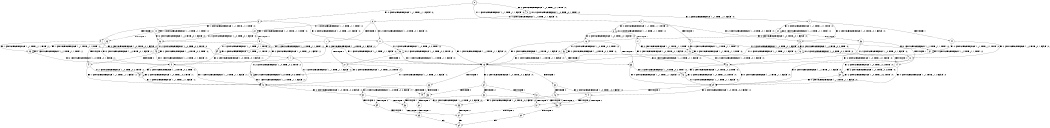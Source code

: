 digraph BCG {
size = "7, 10.5";
center = TRUE;
node [shape = circle];
0 [peripheries = 2];
0 -> 1 [label = "EX !1 !ATOMIC_EXCH_BRANCH (1, +1, TRUE, +1, 1, FALSE) !:0:"];
0 -> 2 [label = "EX !2 !ATOMIC_EXCH_BRANCH (1, +0, TRUE, +0, 1, TRUE) !:0:"];
0 -> 3 [label = "EX !0 !ATOMIC_EXCH_BRANCH (1, +1, TRUE, +1, 1, FALSE) !:0:"];
1 -> 4 [label = "TERMINATE !1"];
1 -> 5 [label = "EX !2 !ATOMIC_EXCH_BRANCH (1, +0, TRUE, +0, 1, FALSE) !:0:"];
1 -> 6 [label = "EX !0 !ATOMIC_EXCH_BRANCH (1, +1, TRUE, +1, 1, TRUE) !:0:"];
2 -> 7 [label = "EX !1 !ATOMIC_EXCH_BRANCH (1, +1, TRUE, +1, 1, FALSE) !:0:"];
2 -> 8 [label = "EX !0 !ATOMIC_EXCH_BRANCH (1, +1, TRUE, +1, 1, FALSE) !:0:"];
2 -> 2 [label = "EX !2 !ATOMIC_EXCH_BRANCH (1, +0, TRUE, +0, 1, TRUE) !:0:"];
3 -> 9 [label = "TERMINATE !0"];
3 -> 10 [label = "EX !1 !ATOMIC_EXCH_BRANCH (1, +1, TRUE, +1, 1, TRUE) !:0:"];
3 -> 11 [label = "EX !2 !ATOMIC_EXCH_BRANCH (1, +0, TRUE, +0, 1, FALSE) !:0:"];
4 -> 12 [label = "EX !2 !ATOMIC_EXCH_BRANCH (1, +0, TRUE, +0, 1, FALSE) !:0:"];
4 -> 13 [label = "EX !0 !ATOMIC_EXCH_BRANCH (1, +1, TRUE, +1, 1, TRUE) !:0:"];
5 -> 14 [label = "TERMINATE !1"];
5 -> 15 [label = "EX !0 !ATOMIC_EXCH_BRANCH (1, +1, TRUE, +1, 1, FALSE) !:0:"];
5 -> 16 [label = "EX !2 !ATOMIC_EXCH_BRANCH (1, +0, TRUE, +0, 2, TRUE) !:0:"];
6 -> 17 [label = "TERMINATE !1"];
6 -> 18 [label = "EX !2 !ATOMIC_EXCH_BRANCH (1, +0, TRUE, +0, 1, FALSE) !:0:"];
6 -> 6 [label = "EX !0 !ATOMIC_EXCH_BRANCH (1, +1, TRUE, +1, 1, TRUE) !:0:"];
7 -> 19 [label = "TERMINATE !1"];
7 -> 20 [label = "EX !0 !ATOMIC_EXCH_BRANCH (1, +1, TRUE, +1, 1, TRUE) !:0:"];
7 -> 5 [label = "EX !2 !ATOMIC_EXCH_BRANCH (1, +0, TRUE, +0, 1, FALSE) !:0:"];
8 -> 21 [label = "TERMINATE !0"];
8 -> 22 [label = "EX !1 !ATOMIC_EXCH_BRANCH (1, +1, TRUE, +1, 1, TRUE) !:0:"];
8 -> 11 [label = "EX !2 !ATOMIC_EXCH_BRANCH (1, +0, TRUE, +0, 1, FALSE) !:0:"];
9 -> 23 [label = "EX !1 !ATOMIC_EXCH_BRANCH (1, +1, TRUE, +1, 1, TRUE) !:1:"];
9 -> 24 [label = "EX !2 !ATOMIC_EXCH_BRANCH (1, +0, TRUE, +0, 1, FALSE) !:1:"];
10 -> 25 [label = "TERMINATE !0"];
10 -> 26 [label = "EX !2 !ATOMIC_EXCH_BRANCH (1, +0, TRUE, +0, 1, FALSE) !:0:"];
10 -> 10 [label = "EX !1 !ATOMIC_EXCH_BRANCH (1, +1, TRUE, +1, 1, TRUE) !:0:"];
11 -> 27 [label = "TERMINATE !0"];
11 -> 15 [label = "EX !1 !ATOMIC_EXCH_BRANCH (1, +1, TRUE, +1, 1, FALSE) !:0:"];
11 -> 28 [label = "EX !2 !ATOMIC_EXCH_BRANCH (1, +0, TRUE, +0, 2, TRUE) !:0:"];
12 -> 29 [label = "EX !0 !ATOMIC_EXCH_BRANCH (1, +1, TRUE, +1, 1, FALSE) !:0:"];
12 -> 30 [label = "EX !2 !ATOMIC_EXCH_BRANCH (1, +0, TRUE, +0, 2, TRUE) !:0:"];
13 -> 31 [label = "EX !2 !ATOMIC_EXCH_BRANCH (1, +0, TRUE, +0, 1, FALSE) !:0:"];
13 -> 13 [label = "EX !0 !ATOMIC_EXCH_BRANCH (1, +1, TRUE, +1, 1, TRUE) !:0:"];
14 -> 29 [label = "EX !0 !ATOMIC_EXCH_BRANCH (1, +1, TRUE, +1, 1, FALSE) !:0:"];
14 -> 30 [label = "EX !2 !ATOMIC_EXCH_BRANCH (1, +0, TRUE, +0, 2, TRUE) !:0:"];
15 -> 32 [label = "TERMINATE !1"];
15 -> 33 [label = "TERMINATE !0"];
15 -> 34 [label = "EX !2 !ATOMIC_EXCH_BRANCH (1, +0, TRUE, +0, 2, FALSE) !:0:"];
16 -> 14 [label = "TERMINATE !1"];
16 -> 15 [label = "EX !0 !ATOMIC_EXCH_BRANCH (1, +1, TRUE, +1, 1, FALSE) !:0:"];
16 -> 16 [label = "EX !2 !ATOMIC_EXCH_BRANCH (1, +0, TRUE, +0, 2, TRUE) !:0:"];
17 -> 31 [label = "EX !2 !ATOMIC_EXCH_BRANCH (1, +0, TRUE, +0, 1, FALSE) !:0:"];
17 -> 13 [label = "EX !0 !ATOMIC_EXCH_BRANCH (1, +1, TRUE, +1, 1, TRUE) !:0:"];
18 -> 35 [label = "TERMINATE !1"];
18 -> 36 [label = "EX !2 !ATOMIC_EXCH_BRANCH (1, +0, TRUE, +0, 2, TRUE) !:0:"];
18 -> 15 [label = "EX !0 !ATOMIC_EXCH_BRANCH (1, +1, TRUE, +1, 1, FALSE) !:0:"];
19 -> 37 [label = "EX !0 !ATOMIC_EXCH_BRANCH (1, +1, TRUE, +1, 1, TRUE) !:0:"];
19 -> 12 [label = "EX !2 !ATOMIC_EXCH_BRANCH (1, +0, TRUE, +0, 1, FALSE) !:0:"];
20 -> 38 [label = "TERMINATE !1"];
20 -> 18 [label = "EX !2 !ATOMIC_EXCH_BRANCH (1, +0, TRUE, +0, 1, FALSE) !:0:"];
20 -> 20 [label = "EX !0 !ATOMIC_EXCH_BRANCH (1, +1, TRUE, +1, 1, TRUE) !:0:"];
21 -> 39 [label = "EX !1 !ATOMIC_EXCH_BRANCH (1, +1, TRUE, +1, 1, TRUE) !:1:"];
21 -> 24 [label = "EX !2 !ATOMIC_EXCH_BRANCH (1, +0, TRUE, +0, 1, FALSE) !:1:"];
22 -> 40 [label = "TERMINATE !0"];
22 -> 26 [label = "EX !2 !ATOMIC_EXCH_BRANCH (1, +0, TRUE, +0, 1, FALSE) !:0:"];
22 -> 22 [label = "EX !1 !ATOMIC_EXCH_BRANCH (1, +1, TRUE, +1, 1, TRUE) !:0:"];
23 -> 41 [label = "EX !2 !ATOMIC_EXCH_BRANCH (1, +0, TRUE, +0, 1, FALSE) !:1:"];
23 -> 23 [label = "EX !1 !ATOMIC_EXCH_BRANCH (1, +1, TRUE, +1, 1, TRUE) !:1:"];
24 -> 42 [label = "EX !1 !ATOMIC_EXCH_BRANCH (1, +1, TRUE, +1, 1, FALSE) !:1:"];
24 -> 43 [label = "EX !2 !ATOMIC_EXCH_BRANCH (1, +0, TRUE, +0, 2, TRUE) !:1:"];
25 -> 41 [label = "EX !2 !ATOMIC_EXCH_BRANCH (1, +0, TRUE, +0, 1, FALSE) !:1:"];
25 -> 23 [label = "EX !1 !ATOMIC_EXCH_BRANCH (1, +1, TRUE, +1, 1, TRUE) !:1:"];
26 -> 44 [label = "TERMINATE !0"];
26 -> 45 [label = "EX !2 !ATOMIC_EXCH_BRANCH (1, +0, TRUE, +0, 2, TRUE) !:0:"];
26 -> 15 [label = "EX !1 !ATOMIC_EXCH_BRANCH (1, +1, TRUE, +1, 1, FALSE) !:0:"];
27 -> 42 [label = "EX !1 !ATOMIC_EXCH_BRANCH (1, +1, TRUE, +1, 1, FALSE) !:1:"];
27 -> 43 [label = "EX !2 !ATOMIC_EXCH_BRANCH (1, +0, TRUE, +0, 2, TRUE) !:1:"];
28 -> 27 [label = "TERMINATE !0"];
28 -> 15 [label = "EX !1 !ATOMIC_EXCH_BRANCH (1, +1, TRUE, +1, 1, FALSE) !:0:"];
28 -> 28 [label = "EX !2 !ATOMIC_EXCH_BRANCH (1, +0, TRUE, +0, 2, TRUE) !:0:"];
29 -> 46 [label = "TERMINATE !0"];
29 -> 47 [label = "EX !2 !ATOMIC_EXCH_BRANCH (1, +0, TRUE, +0, 2, FALSE) !:0:"];
30 -> 29 [label = "EX !0 !ATOMIC_EXCH_BRANCH (1, +1, TRUE, +1, 1, FALSE) !:0:"];
30 -> 30 [label = "EX !2 !ATOMIC_EXCH_BRANCH (1, +0, TRUE, +0, 2, TRUE) !:0:"];
31 -> 48 [label = "EX !2 !ATOMIC_EXCH_BRANCH (1, +0, TRUE, +0, 2, TRUE) !:0:"];
31 -> 29 [label = "EX !0 !ATOMIC_EXCH_BRANCH (1, +1, TRUE, +1, 1, FALSE) !:0:"];
32 -> 46 [label = "TERMINATE !0"];
32 -> 47 [label = "EX !2 !ATOMIC_EXCH_BRANCH (1, +0, TRUE, +0, 2, FALSE) !:0:"];
33 -> 49 [label = "TERMINATE !1"];
33 -> 50 [label = "EX !2 !ATOMIC_EXCH_BRANCH (1, +0, TRUE, +0, 2, FALSE) !:1:"];
34 -> 51 [label = "TERMINATE !1"];
34 -> 52 [label = "TERMINATE !2"];
34 -> 53 [label = "TERMINATE !0"];
35 -> 48 [label = "EX !2 !ATOMIC_EXCH_BRANCH (1, +0, TRUE, +0, 2, TRUE) !:0:"];
35 -> 29 [label = "EX !0 !ATOMIC_EXCH_BRANCH (1, +1, TRUE, +1, 1, FALSE) !:0:"];
36 -> 35 [label = "TERMINATE !1"];
36 -> 36 [label = "EX !2 !ATOMIC_EXCH_BRANCH (1, +0, TRUE, +0, 2, TRUE) !:0:"];
36 -> 15 [label = "EX !0 !ATOMIC_EXCH_BRANCH (1, +1, TRUE, +1, 1, FALSE) !:0:"];
37 -> 31 [label = "EX !2 !ATOMIC_EXCH_BRANCH (1, +0, TRUE, +0, 1, FALSE) !:0:"];
37 -> 37 [label = "EX !0 !ATOMIC_EXCH_BRANCH (1, +1, TRUE, +1, 1, TRUE) !:0:"];
38 -> 31 [label = "EX !2 !ATOMIC_EXCH_BRANCH (1, +0, TRUE, +0, 1, FALSE) !:0:"];
38 -> 37 [label = "EX !0 !ATOMIC_EXCH_BRANCH (1, +1, TRUE, +1, 1, TRUE) !:0:"];
39 -> 41 [label = "EX !2 !ATOMIC_EXCH_BRANCH (1, +0, TRUE, +0, 1, FALSE) !:1:"];
39 -> 39 [label = "EX !1 !ATOMIC_EXCH_BRANCH (1, +1, TRUE, +1, 1, TRUE) !:1:"];
40 -> 41 [label = "EX !2 !ATOMIC_EXCH_BRANCH (1, +0, TRUE, +0, 1, FALSE) !:1:"];
40 -> 39 [label = "EX !1 !ATOMIC_EXCH_BRANCH (1, +1, TRUE, +1, 1, TRUE) !:1:"];
41 -> 54 [label = "EX !2 !ATOMIC_EXCH_BRANCH (1, +0, TRUE, +0, 2, TRUE) !:1:"];
41 -> 42 [label = "EX !1 !ATOMIC_EXCH_BRANCH (1, +1, TRUE, +1, 1, FALSE) !:1:"];
42 -> 49 [label = "TERMINATE !1"];
42 -> 50 [label = "EX !2 !ATOMIC_EXCH_BRANCH (1, +0, TRUE, +0, 2, FALSE) !:1:"];
43 -> 42 [label = "EX !1 !ATOMIC_EXCH_BRANCH (1, +1, TRUE, +1, 1, FALSE) !:1:"];
43 -> 43 [label = "EX !2 !ATOMIC_EXCH_BRANCH (1, +0, TRUE, +0, 2, TRUE) !:1:"];
44 -> 54 [label = "EX !2 !ATOMIC_EXCH_BRANCH (1, +0, TRUE, +0, 2, TRUE) !:1:"];
44 -> 42 [label = "EX !1 !ATOMIC_EXCH_BRANCH (1, +1, TRUE, +1, 1, FALSE) !:1:"];
45 -> 44 [label = "TERMINATE !0"];
45 -> 45 [label = "EX !2 !ATOMIC_EXCH_BRANCH (1, +0, TRUE, +0, 2, TRUE) !:0:"];
45 -> 15 [label = "EX !1 !ATOMIC_EXCH_BRANCH (1, +1, TRUE, +1, 1, FALSE) !:0:"];
46 -> 55 [label = "EX !2 !ATOMIC_EXCH_BRANCH (1, +0, TRUE, +0, 2, FALSE) !:2:"];
47 -> 56 [label = "TERMINATE !2"];
47 -> 57 [label = "TERMINATE !0"];
48 -> 48 [label = "EX !2 !ATOMIC_EXCH_BRANCH (1, +0, TRUE, +0, 2, TRUE) !:0:"];
48 -> 29 [label = "EX !0 !ATOMIC_EXCH_BRANCH (1, +1, TRUE, +1, 1, FALSE) !:0:"];
49 -> 55 [label = "EX !2 !ATOMIC_EXCH_BRANCH (1, +0, TRUE, +0, 2, FALSE) !:2:"];
50 -> 58 [label = "TERMINATE !1"];
50 -> 59 [label = "TERMINATE !2"];
51 -> 56 [label = "TERMINATE !2"];
51 -> 57 [label = "TERMINATE !0"];
52 -> 56 [label = "TERMINATE !1"];
52 -> 60 [label = "TERMINATE !0"];
53 -> 58 [label = "TERMINATE !1"];
53 -> 59 [label = "TERMINATE !2"];
54 -> 54 [label = "EX !2 !ATOMIC_EXCH_BRANCH (1, +0, TRUE, +0, 2, TRUE) !:1:"];
54 -> 42 [label = "EX !1 !ATOMIC_EXCH_BRANCH (1, +1, TRUE, +1, 1, FALSE) !:1:"];
55 -> 61 [label = "TERMINATE !2"];
56 -> 62 [label = "TERMINATE !0"];
57 -> 61 [label = "TERMINATE !2"];
58 -> 61 [label = "TERMINATE !2"];
59 -> 63 [label = "TERMINATE !1"];
60 -> 63 [label = "TERMINATE !1"];
61 -> 64 [label = "exit"];
62 -> 64 [label = "exit"];
63 -> 64 [label = "exit"];
}
